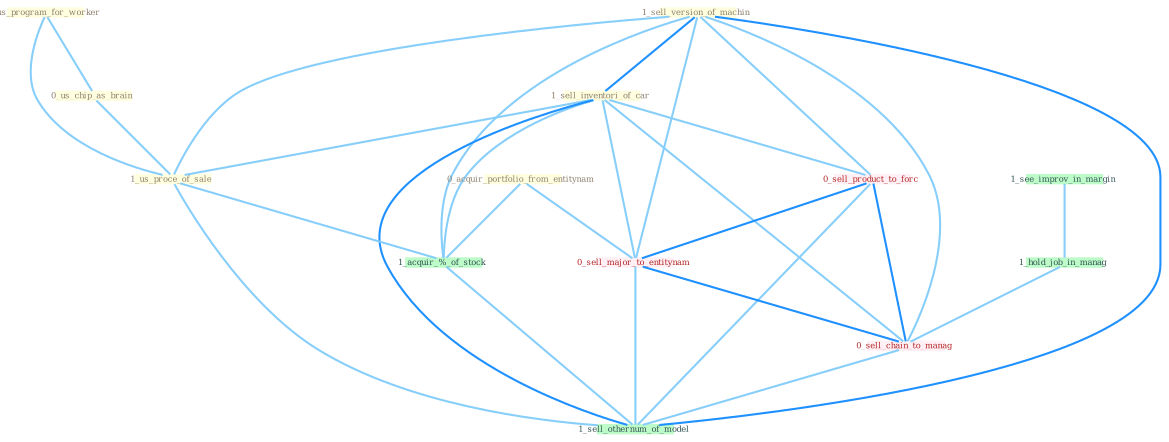 Graph G{ 
    node
    [shape=polygon,style=filled,width=.5,height=.06,color="#BDFCC9",fixedsize=true,fontsize=4,
    fontcolor="#2f4f4f"];
    {node
    [color="#ffffe0", fontcolor="#8b7d6b"] "1_us_program_for_worker " "0_us_chip_as_brain " "1_sell_version_of_machin " "1_sell_inventori_of_car " "0_acquir_portfolio_from_entitynam " "1_us_proce_of_sale "}
{node [color="#fff0f5", fontcolor="#b22222"] "0_sell_product_to_forc " "0_sell_major_to_entitynam " "0_sell_chain_to_manag "}
edge [color="#B0E2FF"];

	"1_us_program_for_worker " -- "0_us_chip_as_brain " [w="1", color="#87cefa" ];
	"1_us_program_for_worker " -- "1_us_proce_of_sale " [w="1", color="#87cefa" ];
	"0_us_chip_as_brain " -- "1_us_proce_of_sale " [w="1", color="#87cefa" ];
	"1_sell_version_of_machin " -- "1_sell_inventori_of_car " [w="2", color="#1e90ff" , len=0.8];
	"1_sell_version_of_machin " -- "1_us_proce_of_sale " [w="1", color="#87cefa" ];
	"1_sell_version_of_machin " -- "1_acquir_%_of_stock " [w="1", color="#87cefa" ];
	"1_sell_version_of_machin " -- "0_sell_product_to_forc " [w="1", color="#87cefa" ];
	"1_sell_version_of_machin " -- "0_sell_major_to_entitynam " [w="1", color="#87cefa" ];
	"1_sell_version_of_machin " -- "0_sell_chain_to_manag " [w="1", color="#87cefa" ];
	"1_sell_version_of_machin " -- "1_sell_othernum_of_model " [w="2", color="#1e90ff" , len=0.8];
	"1_sell_inventori_of_car " -- "1_us_proce_of_sale " [w="1", color="#87cefa" ];
	"1_sell_inventori_of_car " -- "1_acquir_%_of_stock " [w="1", color="#87cefa" ];
	"1_sell_inventori_of_car " -- "0_sell_product_to_forc " [w="1", color="#87cefa" ];
	"1_sell_inventori_of_car " -- "0_sell_major_to_entitynam " [w="1", color="#87cefa" ];
	"1_sell_inventori_of_car " -- "0_sell_chain_to_manag " [w="1", color="#87cefa" ];
	"1_sell_inventori_of_car " -- "1_sell_othernum_of_model " [w="2", color="#1e90ff" , len=0.8];
	"0_acquir_portfolio_from_entitynam " -- "1_acquir_%_of_stock " [w="1", color="#87cefa" ];
	"0_acquir_portfolio_from_entitynam " -- "0_sell_major_to_entitynam " [w="1", color="#87cefa" ];
	"1_us_proce_of_sale " -- "1_acquir_%_of_stock " [w="1", color="#87cefa" ];
	"1_us_proce_of_sale " -- "1_sell_othernum_of_model " [w="1", color="#87cefa" ];
	"1_see_improv_in_margin " -- "1_hold_job_in_manag " [w="1", color="#87cefa" ];
	"1_acquir_%_of_stock " -- "1_sell_othernum_of_model " [w="1", color="#87cefa" ];
	"1_hold_job_in_manag " -- "0_sell_chain_to_manag " [w="1", color="#87cefa" ];
	"0_sell_product_to_forc " -- "0_sell_major_to_entitynam " [w="2", color="#1e90ff" , len=0.8];
	"0_sell_product_to_forc " -- "0_sell_chain_to_manag " [w="2", color="#1e90ff" , len=0.8];
	"0_sell_product_to_forc " -- "1_sell_othernum_of_model " [w="1", color="#87cefa" ];
	"0_sell_major_to_entitynam " -- "0_sell_chain_to_manag " [w="2", color="#1e90ff" , len=0.8];
	"0_sell_major_to_entitynam " -- "1_sell_othernum_of_model " [w="1", color="#87cefa" ];
	"0_sell_chain_to_manag " -- "1_sell_othernum_of_model " [w="1", color="#87cefa" ];
}